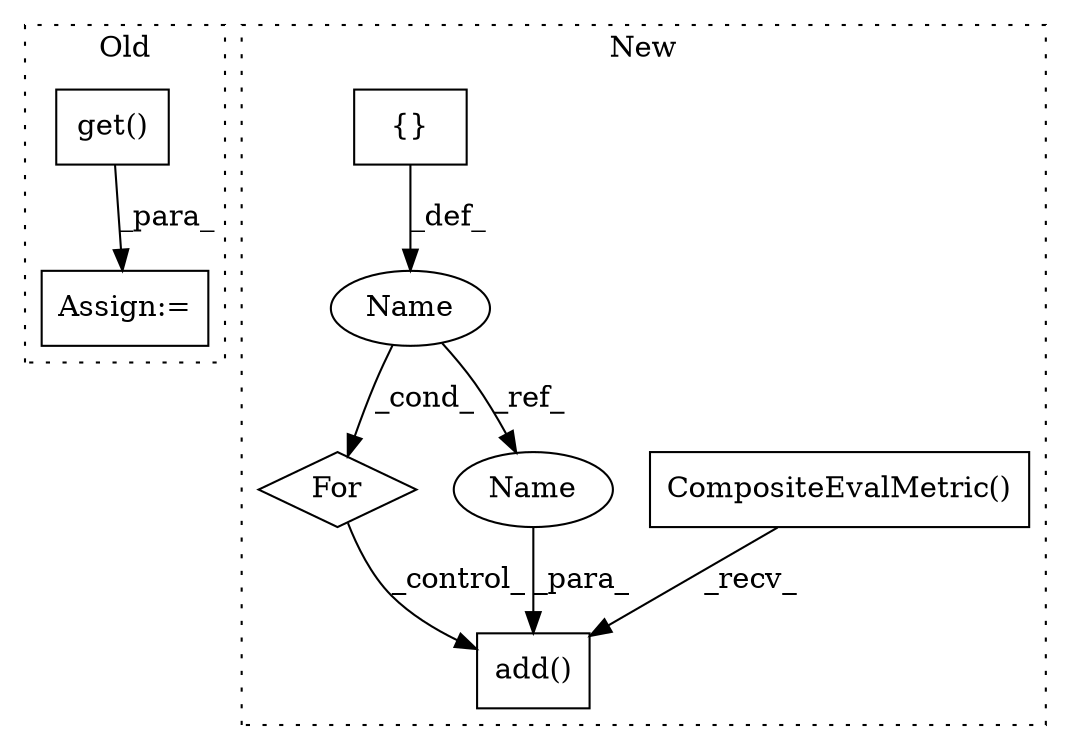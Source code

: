 digraph G {
subgraph cluster0 {
1 [label="get()" a="75" s="2809" l="12" shape="box"];
7 [label="Assign:=" a="68" s="2801" l="8" shape="box"];
label = "Old";
style="dotted";
}
subgraph cluster1 {
2 [label="CompositeEvalMetric()" a="75" s="1432" l="31" shape="box"];
3 [label="add()" a="75" s="1528,1552" l="12,1" shape="box"];
4 [label="{}" a="59" s="1488,1517" l="1,0" shape="box"];
5 [label="For" a="107" s="1468,1518" l="4,10" shape="diamond"];
6 [label="Name" a="87" s="1472" l="12" shape="ellipse"];
8 [label="Name" a="87" s="1540" l="12" shape="ellipse"];
label = "New";
style="dotted";
}
1 -> 7 [label="_para_"];
2 -> 3 [label="_recv_"];
4 -> 6 [label="_def_"];
5 -> 3 [label="_control_"];
6 -> 5 [label="_cond_"];
6 -> 8 [label="_ref_"];
8 -> 3 [label="_para_"];
}